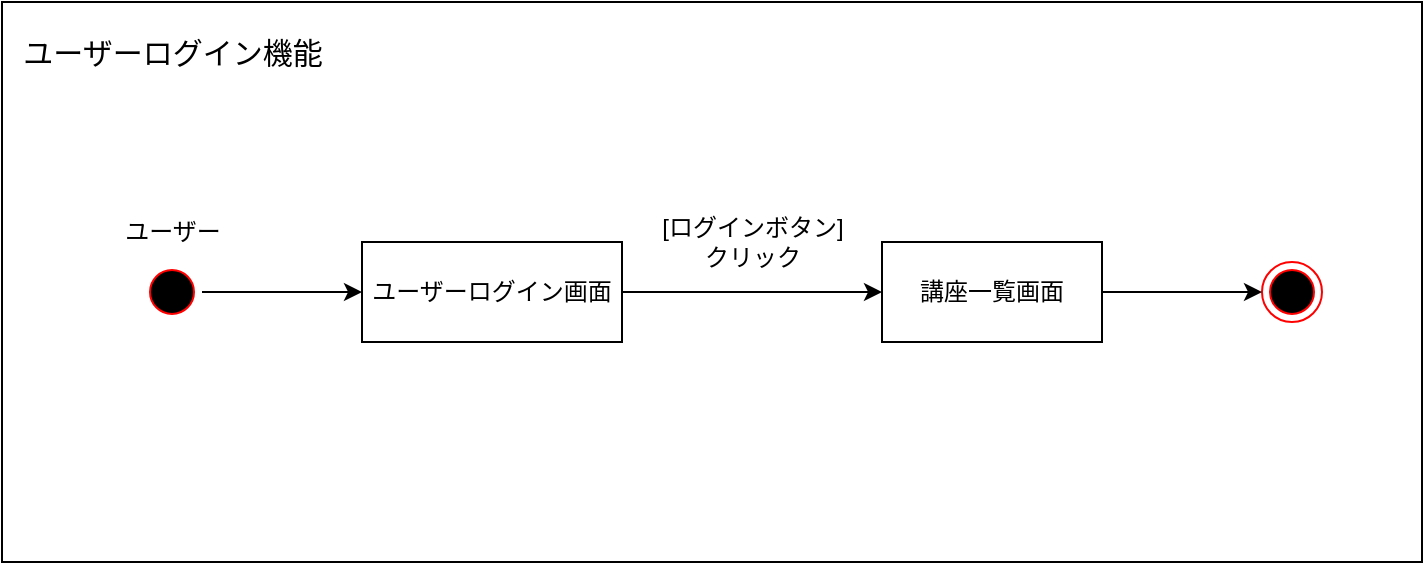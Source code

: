 <mxfile version="21.5.1" type="device">
  <diagram name="第 1 页" id="QB1ulrD8sJQzcCX3M6Jq">
    <mxGraphModel dx="1036" dy="606" grid="1" gridSize="10" guides="1" tooltips="1" connect="1" arrows="1" fold="1" page="1" pageScale="1" pageWidth="827" pageHeight="1169" math="0" shadow="0">
      <root>
        <mxCell id="0" />
        <mxCell id="1" parent="0" />
        <mxCell id="MBE9DcmUO0g3gfTXL_lM-1" value="" style="rounded=0;whiteSpace=wrap;html=1;" parent="1" vertex="1">
          <mxGeometry x="40" y="60" width="710" height="280" as="geometry" />
        </mxCell>
        <mxCell id="UwaI0jlOCSvyUID1buoD-1" value="" style="ellipse;html=1;shape=startState;fillColor=#000000;strokeColor=#ff0000;" parent="1" vertex="1">
          <mxGeometry x="110" y="190" width="30" height="30" as="geometry" />
        </mxCell>
        <mxCell id="UwaI0jlOCSvyUID1buoD-3" value="" style="ellipse;html=1;shape=endState;fillColor=#000000;strokeColor=#ff0000;" parent="1" vertex="1">
          <mxGeometry x="670" y="190" width="30" height="30" as="geometry" />
        </mxCell>
        <mxCell id="UwaI0jlOCSvyUID1buoD-4" value="ユーザーログイン画面" style="html=1;whiteSpace=wrap;" parent="1" vertex="1">
          <mxGeometry x="220" y="180" width="130" height="50" as="geometry" />
        </mxCell>
        <mxCell id="UwaI0jlOCSvyUID1buoD-5" value="講座一覧画面" style="html=1;whiteSpace=wrap;" parent="1" vertex="1">
          <mxGeometry x="480" y="180" width="110" height="50" as="geometry" />
        </mxCell>
        <mxCell id="UwaI0jlOCSvyUID1buoD-6" value="ユーザー" style="text;html=1;align=center;verticalAlign=middle;resizable=0;points=[];autosize=1;strokeColor=none;fillColor=none;" parent="1" vertex="1">
          <mxGeometry x="90" y="160" width="70" height="30" as="geometry" />
        </mxCell>
        <mxCell id="UwaI0jlOCSvyUID1buoD-7" value="" style="endArrow=classic;html=1;rounded=0;exitX=1;exitY=0.5;exitDx=0;exitDy=0;entryX=0;entryY=0.5;entryDx=0;entryDy=0;" parent="1" source="UwaI0jlOCSvyUID1buoD-1" target="UwaI0jlOCSvyUID1buoD-4" edge="1">
          <mxGeometry width="50" height="50" relative="1" as="geometry">
            <mxPoint x="390" y="340" as="sourcePoint" />
            <mxPoint x="440" y="290" as="targetPoint" />
          </mxGeometry>
        </mxCell>
        <mxCell id="UwaI0jlOCSvyUID1buoD-8" value="" style="endArrow=classic;html=1;rounded=0;exitX=1;exitY=0.5;exitDx=0;exitDy=0;entryX=0;entryY=0.5;entryDx=0;entryDy=0;" parent="1" source="UwaI0jlOCSvyUID1buoD-4" target="UwaI0jlOCSvyUID1buoD-5" edge="1">
          <mxGeometry width="50" height="50" relative="1" as="geometry">
            <mxPoint x="390" y="340" as="sourcePoint" />
            <mxPoint x="440" y="290" as="targetPoint" />
          </mxGeometry>
        </mxCell>
        <mxCell id="UwaI0jlOCSvyUID1buoD-9" value="" style="endArrow=classic;html=1;rounded=0;exitX=1;exitY=0.5;exitDx=0;exitDy=0;entryX=0;entryY=0.5;entryDx=0;entryDy=0;" parent="1" source="UwaI0jlOCSvyUID1buoD-5" target="UwaI0jlOCSvyUID1buoD-3" edge="1">
          <mxGeometry width="50" height="50" relative="1" as="geometry">
            <mxPoint x="390" y="300" as="sourcePoint" />
            <mxPoint x="440" y="290" as="targetPoint" />
          </mxGeometry>
        </mxCell>
        <mxCell id="UwaI0jlOCSvyUID1buoD-10" value="[ログインボタン]&lt;br&gt;クリック" style="text;html=1;align=center;verticalAlign=middle;resizable=0;points=[];autosize=1;strokeColor=none;fillColor=none;" parent="1" vertex="1">
          <mxGeometry x="360" y="160" width="110" height="40" as="geometry" />
        </mxCell>
        <mxCell id="UwaI0jlOCSvyUID1buoD-11" value="&lt;font style=&quot;font-size: 15px;&quot;&gt;ユーザーログイン機能&lt;/font&gt;" style="text;html=1;align=center;verticalAlign=middle;resizable=0;points=[];autosize=1;strokeColor=none;fillColor=none;" parent="1" vertex="1">
          <mxGeometry x="40" y="70" width="170" height="30" as="geometry" />
        </mxCell>
      </root>
    </mxGraphModel>
  </diagram>
</mxfile>
